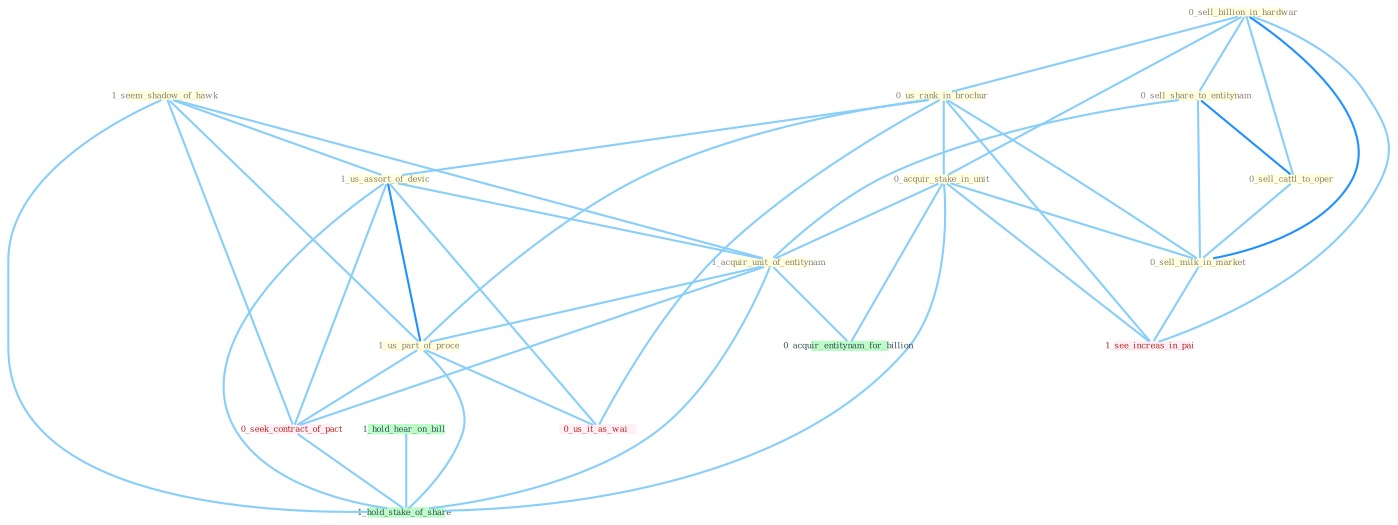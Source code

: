 Graph G{ 
    node
    [shape=polygon,style=filled,width=.5,height=.06,color="#BDFCC9",fixedsize=true,fontsize=4,
    fontcolor="#2f4f4f"];
    {node
    [color="#ffffe0", fontcolor="#8b7d6b"] "0_sell_billion_in_hardwar " "1_seem_shadow_of_hawk " "0_sell_share_to_entitynam " "0_us_rank_in_brochur " "0_sell_cattl_to_oper " "0_acquir_stake_in_unit " "1_us_assort_of_devic " "1_acquir_unit_of_entitynam " "1_us_part_of_proce " "0_sell_milk_in_market "}
{node [color="#fff0f5", fontcolor="#b22222"] "0_seek_contract_of_pact " "0_us_it_as_wai " "1_see_increas_in_pai "}
edge [color="#B0E2FF"];

	"0_sell_billion_in_hardwar " -- "0_sell_share_to_entitynam " [w="1", color="#87cefa" ];
	"0_sell_billion_in_hardwar " -- "0_us_rank_in_brochur " [w="1", color="#87cefa" ];
	"0_sell_billion_in_hardwar " -- "0_sell_cattl_to_oper " [w="1", color="#87cefa" ];
	"0_sell_billion_in_hardwar " -- "0_acquir_stake_in_unit " [w="1", color="#87cefa" ];
	"0_sell_billion_in_hardwar " -- "0_sell_milk_in_market " [w="2", color="#1e90ff" , len=0.8];
	"0_sell_billion_in_hardwar " -- "1_see_increas_in_pai " [w="1", color="#87cefa" ];
	"1_seem_shadow_of_hawk " -- "1_us_assort_of_devic " [w="1", color="#87cefa" ];
	"1_seem_shadow_of_hawk " -- "1_acquir_unit_of_entitynam " [w="1", color="#87cefa" ];
	"1_seem_shadow_of_hawk " -- "1_us_part_of_proce " [w="1", color="#87cefa" ];
	"1_seem_shadow_of_hawk " -- "0_seek_contract_of_pact " [w="1", color="#87cefa" ];
	"1_seem_shadow_of_hawk " -- "1_hold_stake_of_share " [w="1", color="#87cefa" ];
	"0_sell_share_to_entitynam " -- "0_sell_cattl_to_oper " [w="2", color="#1e90ff" , len=0.8];
	"0_sell_share_to_entitynam " -- "1_acquir_unit_of_entitynam " [w="1", color="#87cefa" ];
	"0_sell_share_to_entitynam " -- "0_sell_milk_in_market " [w="1", color="#87cefa" ];
	"0_us_rank_in_brochur " -- "0_acquir_stake_in_unit " [w="1", color="#87cefa" ];
	"0_us_rank_in_brochur " -- "1_us_assort_of_devic " [w="1", color="#87cefa" ];
	"0_us_rank_in_brochur " -- "1_us_part_of_proce " [w="1", color="#87cefa" ];
	"0_us_rank_in_brochur " -- "0_sell_milk_in_market " [w="1", color="#87cefa" ];
	"0_us_rank_in_brochur " -- "0_us_it_as_wai " [w="1", color="#87cefa" ];
	"0_us_rank_in_brochur " -- "1_see_increas_in_pai " [w="1", color="#87cefa" ];
	"0_sell_cattl_to_oper " -- "0_sell_milk_in_market " [w="1", color="#87cefa" ];
	"0_acquir_stake_in_unit " -- "1_acquir_unit_of_entitynam " [w="1", color="#87cefa" ];
	"0_acquir_stake_in_unit " -- "0_sell_milk_in_market " [w="1", color="#87cefa" ];
	"0_acquir_stake_in_unit " -- "0_acquir_entitynam_for_billion " [w="1", color="#87cefa" ];
	"0_acquir_stake_in_unit " -- "1_see_increas_in_pai " [w="1", color="#87cefa" ];
	"0_acquir_stake_in_unit " -- "1_hold_stake_of_share " [w="1", color="#87cefa" ];
	"1_us_assort_of_devic " -- "1_acquir_unit_of_entitynam " [w="1", color="#87cefa" ];
	"1_us_assort_of_devic " -- "1_us_part_of_proce " [w="2", color="#1e90ff" , len=0.8];
	"1_us_assort_of_devic " -- "0_seek_contract_of_pact " [w="1", color="#87cefa" ];
	"1_us_assort_of_devic " -- "0_us_it_as_wai " [w="1", color="#87cefa" ];
	"1_us_assort_of_devic " -- "1_hold_stake_of_share " [w="1", color="#87cefa" ];
	"1_acquir_unit_of_entitynam " -- "1_us_part_of_proce " [w="1", color="#87cefa" ];
	"1_acquir_unit_of_entitynam " -- "0_seek_contract_of_pact " [w="1", color="#87cefa" ];
	"1_acquir_unit_of_entitynam " -- "0_acquir_entitynam_for_billion " [w="1", color="#87cefa" ];
	"1_acquir_unit_of_entitynam " -- "1_hold_stake_of_share " [w="1", color="#87cefa" ];
	"1_us_part_of_proce " -- "0_seek_contract_of_pact " [w="1", color="#87cefa" ];
	"1_us_part_of_proce " -- "0_us_it_as_wai " [w="1", color="#87cefa" ];
	"1_us_part_of_proce " -- "1_hold_stake_of_share " [w="1", color="#87cefa" ];
	"0_sell_milk_in_market " -- "1_see_increas_in_pai " [w="1", color="#87cefa" ];
	"0_seek_contract_of_pact " -- "1_hold_stake_of_share " [w="1", color="#87cefa" ];
	"1_hold_hear_on_bill " -- "1_hold_stake_of_share " [w="1", color="#87cefa" ];
}